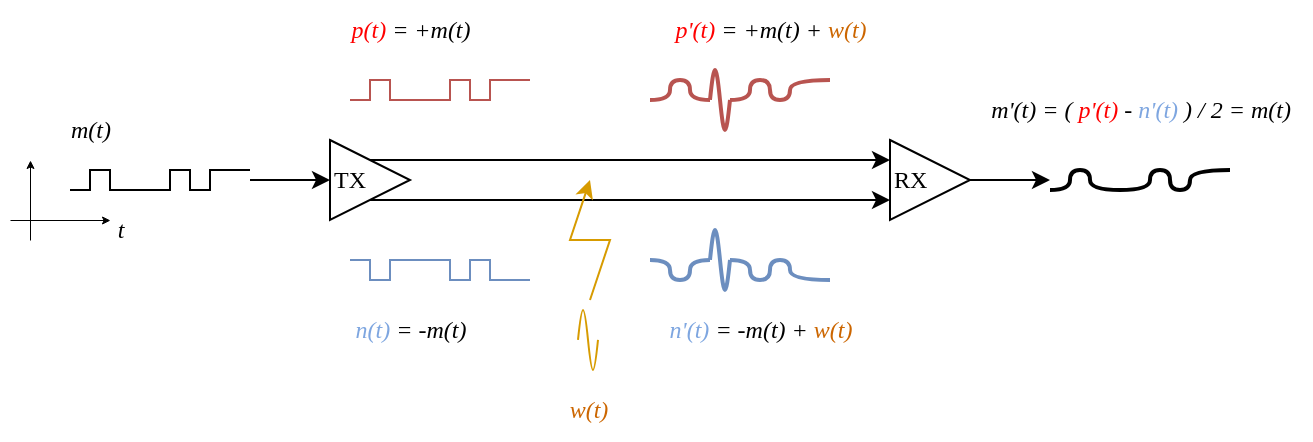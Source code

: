 <mxfile version="21.6.1" type="device">
  <diagram name="Page-1" id="0cv2G-S0-AO7ha8Dd1sW">
    <mxGraphModel dx="1247" dy="726" grid="1" gridSize="10" guides="1" tooltips="1" connect="1" arrows="1" fold="1" page="1" pageScale="1" pageWidth="827" pageHeight="1169" math="0" shadow="0">
      <root>
        <mxCell id="0" />
        <mxCell id="1" parent="0" />
        <mxCell id="WnI3qK_31gTjP33_6Msq-102" style="edgeStyle=orthogonalEdgeStyle;rounded=0;orthogonalLoop=1;jettySize=auto;html=1;exitX=0.5;exitY=0;exitDx=0;exitDy=0;entryX=0;entryY=0.25;entryDx=0;entryDy=0;fontFamily=Times New Roman;fontSize=12;fontColor=default;" edge="1" parent="1" source="WnI3qK_31gTjP33_6Msq-100" target="WnI3qK_31gTjP33_6Msq-101">
          <mxGeometry relative="1" as="geometry" />
        </mxCell>
        <mxCell id="WnI3qK_31gTjP33_6Msq-103" style="edgeStyle=orthogonalEdgeStyle;rounded=0;orthogonalLoop=1;jettySize=auto;html=1;exitX=0.5;exitY=1;exitDx=0;exitDy=0;entryX=0;entryY=0.75;entryDx=0;entryDy=0;fontFamily=Times New Roman;fontSize=12;fontColor=default;" edge="1" parent="1" source="WnI3qK_31gTjP33_6Msq-100" target="WnI3qK_31gTjP33_6Msq-101">
          <mxGeometry relative="1" as="geometry" />
        </mxCell>
        <mxCell id="WnI3qK_31gTjP33_6Msq-104" style="edgeStyle=orthogonalEdgeStyle;rounded=0;orthogonalLoop=1;jettySize=auto;html=1;exitX=0;exitY=0.5;exitDx=0;exitDy=0;fontFamily=Times New Roman;fontSize=12;fontColor=default;endArrow=none;endFill=0;startArrow=classic;startFill=1;" edge="1" parent="1" source="WnI3qK_31gTjP33_6Msq-100">
          <mxGeometry relative="1" as="geometry">
            <mxPoint x="240" y="300" as="targetPoint" />
          </mxGeometry>
        </mxCell>
        <mxCell id="WnI3qK_31gTjP33_6Msq-100" value="TX" style="triangle;whiteSpace=wrap;html=1;rounded=0;strokeColor=default;fontFamily=Times New Roman;fontSize=12;fontColor=default;fillColor=default;align=left;" vertex="1" parent="1">
          <mxGeometry x="280" y="280" width="40" height="40" as="geometry" />
        </mxCell>
        <mxCell id="WnI3qK_31gTjP33_6Msq-105" style="edgeStyle=orthogonalEdgeStyle;rounded=0;orthogonalLoop=1;jettySize=auto;html=1;exitX=1;exitY=0.5;exitDx=0;exitDy=0;fontFamily=Times New Roman;fontSize=12;fontColor=default;" edge="1" parent="1" source="WnI3qK_31gTjP33_6Msq-101">
          <mxGeometry relative="1" as="geometry">
            <mxPoint x="640" y="300" as="targetPoint" />
          </mxGeometry>
        </mxCell>
        <mxCell id="WnI3qK_31gTjP33_6Msq-101" value="RX" style="triangle;whiteSpace=wrap;html=1;rounded=0;strokeColor=default;fontFamily=Times New Roman;fontSize=12;fontColor=default;fillColor=default;align=left;" vertex="1" parent="1">
          <mxGeometry x="560" y="280" width="40" height="40" as="geometry" />
        </mxCell>
        <mxCell id="WnI3qK_31gTjP33_6Msq-106" value="" style="endArrow=none;html=1;rounded=0;fontFamily=Times New Roman;fontSize=12;fontColor=default;fillColor=#f8cecc;strokeColor=#b85450;" edge="1" parent="1">
          <mxGeometry width="50" height="50" relative="1" as="geometry">
            <mxPoint x="290" y="260" as="sourcePoint" />
            <mxPoint x="380" y="250" as="targetPoint" />
            <Array as="points">
              <mxPoint x="300" y="260" />
              <mxPoint x="300" y="250" />
              <mxPoint x="310" y="250" />
              <mxPoint x="310" y="260" />
              <mxPoint x="340" y="260" />
              <mxPoint x="340" y="250" />
              <mxPoint x="350" y="250" />
              <mxPoint x="350" y="260" />
              <mxPoint x="360" y="260" />
              <mxPoint x="360" y="250" />
            </Array>
          </mxGeometry>
        </mxCell>
        <mxCell id="WnI3qK_31gTjP33_6Msq-107" value="" style="endArrow=none;html=1;rounded=0;fontFamily=Times New Roman;fontSize=12;fontColor=default;fillColor=#dae8fc;strokeColor=#6c8ebf;" edge="1" parent="1">
          <mxGeometry width="50" height="50" relative="1" as="geometry">
            <mxPoint x="290" y="340" as="sourcePoint" />
            <mxPoint x="380" y="350" as="targetPoint" />
            <Array as="points">
              <mxPoint x="300" y="340" />
              <mxPoint x="300" y="350" />
              <mxPoint x="310" y="350" />
              <mxPoint x="310" y="340" />
              <mxPoint x="340" y="340" />
              <mxPoint x="340" y="350" />
              <mxPoint x="350" y="350" />
              <mxPoint x="350" y="340" />
              <mxPoint x="360" y="340" />
              <mxPoint x="360" y="350" />
            </Array>
          </mxGeometry>
        </mxCell>
        <mxCell id="WnI3qK_31gTjP33_6Msq-108" value="" style="endArrow=none;html=1;rounded=0;fontFamily=Times New Roman;fontSize=12;fontColor=default;" edge="1" parent="1">
          <mxGeometry width="50" height="50" relative="1" as="geometry">
            <mxPoint x="150" y="305" as="sourcePoint" />
            <mxPoint x="240" y="295" as="targetPoint" />
            <Array as="points">
              <mxPoint x="160" y="305" />
              <mxPoint x="160" y="295" />
              <mxPoint x="170" y="295" />
              <mxPoint x="170" y="305" />
              <mxPoint x="200" y="305" />
              <mxPoint x="200" y="295" />
              <mxPoint x="210" y="295" />
              <mxPoint x="210" y="305" />
              <mxPoint x="220" y="305" />
              <mxPoint x="220" y="295" />
            </Array>
          </mxGeometry>
        </mxCell>
        <mxCell id="WnI3qK_31gTjP33_6Msq-109" value="" style="endArrow=none;html=1;fontFamily=Times New Roman;fontSize=12;fontColor=default;curved=1;strokeWidth=2;" edge="1" parent="1">
          <mxGeometry width="50" height="50" relative="1" as="geometry">
            <mxPoint x="640" y="305" as="sourcePoint" />
            <mxPoint x="730" y="295" as="targetPoint" />
            <Array as="points">
              <mxPoint x="650" y="305" />
              <mxPoint x="650" y="295" />
              <mxPoint x="660" y="295" />
              <mxPoint x="660" y="305" />
              <mxPoint x="690" y="305" />
              <mxPoint x="690" y="295" />
              <mxPoint x="700" y="295" />
              <mxPoint x="700" y="305" />
              <mxPoint x="710" y="305" />
              <mxPoint x="710" y="295" />
            </Array>
          </mxGeometry>
        </mxCell>
        <mxCell id="WnI3qK_31gTjP33_6Msq-110" value="" style="endArrow=none;html=1;fontFamily=Times New Roman;fontSize=12;fontColor=default;fillColor=#f8cecc;strokeColor=#b85450;curved=1;strokeWidth=2;" edge="1" parent="1">
          <mxGeometry width="50" height="50" relative="1" as="geometry">
            <mxPoint x="480" y="260" as="sourcePoint" />
            <mxPoint x="530" y="250" as="targetPoint" />
            <Array as="points">
              <mxPoint x="490" y="260" />
              <mxPoint x="490" y="250" />
              <mxPoint x="500" y="250" />
              <mxPoint x="500" y="260" />
              <mxPoint x="510" y="260" />
              <mxPoint x="510" y="250" />
            </Array>
          </mxGeometry>
        </mxCell>
        <mxCell id="WnI3qK_31gTjP33_6Msq-111" value="" style="pointerEvents=1;verticalLabelPosition=bottom;shadow=0;dashed=0;align=center;html=1;verticalAlign=top;shape=mxgraph.electrical.waveforms.sine_wave;rounded=0;strokeColor=#b85450;fontFamily=Times New Roman;fontSize=12;fillColor=#f8cecc;connectable=0;strokeWidth=2;" vertex="1" parent="1">
          <mxGeometry x="470" y="240" width="10" height="40" as="geometry" />
        </mxCell>
        <mxCell id="WnI3qK_31gTjP33_6Msq-112" value="" style="endArrow=none;html=1;fontFamily=Times New Roman;fontSize=12;fontColor=default;fillColor=#f8cecc;strokeColor=#b85450;curved=1;strokeWidth=2;" edge="1" parent="1">
          <mxGeometry width="50" height="50" relative="1" as="geometry">
            <mxPoint x="440" y="260" as="sourcePoint" />
            <mxPoint x="470" y="260" as="targetPoint" />
            <Array as="points">
              <mxPoint x="450" y="260" />
              <mxPoint x="450" y="250" />
              <mxPoint x="460" y="250" />
              <mxPoint x="460" y="260" />
            </Array>
          </mxGeometry>
        </mxCell>
        <mxCell id="WnI3qK_31gTjP33_6Msq-113" value="" style="endArrow=none;html=1;fontFamily=Times New Roman;fontSize=12;fontColor=default;fillColor=#dae8fc;strokeColor=#6c8ebf;curved=1;strokeWidth=2;" edge="1" parent="1">
          <mxGeometry width="50" height="50" relative="1" as="geometry">
            <mxPoint x="480" y="340" as="sourcePoint" />
            <mxPoint x="530" y="350" as="targetPoint" />
            <Array as="points">
              <mxPoint x="490" y="340" />
              <mxPoint x="490" y="350" />
              <mxPoint x="500" y="350" />
              <mxPoint x="500" y="340" />
              <mxPoint x="510" y="340" />
              <mxPoint x="510" y="350" />
            </Array>
          </mxGeometry>
        </mxCell>
        <mxCell id="WnI3qK_31gTjP33_6Msq-114" value="" style="endArrow=none;html=1;fontFamily=Times New Roman;fontSize=12;fontColor=default;fillColor=#dae8fc;strokeColor=#6c8ebf;curved=1;strokeWidth=2;" edge="1" parent="1">
          <mxGeometry width="50" height="50" relative="1" as="geometry">
            <mxPoint x="440" y="340" as="sourcePoint" />
            <mxPoint x="470" y="340" as="targetPoint" />
            <Array as="points">
              <mxPoint x="450" y="340" />
              <mxPoint x="450" y="350" />
              <mxPoint x="460" y="350" />
              <mxPoint x="460" y="340" />
            </Array>
          </mxGeometry>
        </mxCell>
        <mxCell id="WnI3qK_31gTjP33_6Msq-115" value="" style="pointerEvents=1;verticalLabelPosition=bottom;shadow=0;dashed=0;align=center;html=1;verticalAlign=top;shape=mxgraph.electrical.waveforms.sine_wave;rounded=0;strokeColor=#6c8ebf;fontFamily=Times New Roman;fontSize=12;fillColor=#dae8fc;connectable=0;strokeWidth=2;" vertex="1" parent="1">
          <mxGeometry x="470" y="320" width="10" height="40" as="geometry" />
        </mxCell>
        <mxCell id="WnI3qK_31gTjP33_6Msq-116" value="" style="endArrow=classic;html=1;rounded=0;fontFamily=Times New Roman;fontSize=12;fontColor=default;fillColor=#ffe6cc;strokeColor=#d79b00;" edge="1" parent="1">
          <mxGeometry width="50" height="50" relative="1" as="geometry">
            <mxPoint x="410" y="360" as="sourcePoint" />
            <mxPoint x="410" y="300" as="targetPoint" />
            <Array as="points">
              <mxPoint x="420" y="330" />
              <mxPoint x="400" y="330" />
            </Array>
          </mxGeometry>
        </mxCell>
        <mxCell id="WnI3qK_31gTjP33_6Msq-117" value="" style="pointerEvents=1;verticalLabelPosition=bottom;shadow=0;dashed=0;align=center;html=1;verticalAlign=top;shape=mxgraph.electrical.waveforms.sine_wave;rounded=0;strokeColor=#d79b00;fontFamily=Times New Roman;fontSize=12;fillColor=#ffe6cc;connectable=0;strokeWidth=1;" vertex="1" parent="1">
          <mxGeometry x="404" y="360" width="10" height="40" as="geometry" />
        </mxCell>
        <mxCell id="WnI3qK_31gTjP33_6Msq-118" value="&lt;i&gt;m(t)&lt;/i&gt;" style="text;html=1;align=center;verticalAlign=middle;resizable=0;points=[];autosize=1;strokeColor=none;fillColor=none;fontSize=12;fontFamily=Times New Roman;fontColor=default;" vertex="1" parent="1">
          <mxGeometry x="140" y="260" width="40" height="30" as="geometry" />
        </mxCell>
        <mxCell id="WnI3qK_31gTjP33_6Msq-119" value="&lt;i&gt;&lt;font color=&quot;#ff0000&quot;&gt;p(t)&amp;nbsp;&lt;/font&gt;= +m(t)&lt;/i&gt;" style="text;html=1;align=center;verticalAlign=middle;resizable=0;points=[];autosize=1;strokeColor=none;fillColor=none;fontSize=12;fontFamily=Times New Roman;fontColor=default;" vertex="1" parent="1">
          <mxGeometry x="280" y="210" width="80" height="30" as="geometry" />
        </mxCell>
        <mxCell id="WnI3qK_31gTjP33_6Msq-120" value="&lt;i&gt;&lt;font color=&quot;#7ea6e0&quot;&gt;n(t)&amp;nbsp;&lt;/font&gt;= -m(t)&lt;/i&gt;" style="text;html=1;align=center;verticalAlign=middle;resizable=0;points=[];autosize=1;strokeColor=none;fillColor=none;fontSize=12;fontFamily=Times New Roman;fontColor=default;" vertex="1" parent="1">
          <mxGeometry x="280" y="360" width="80" height="30" as="geometry" />
        </mxCell>
        <mxCell id="WnI3qK_31gTjP33_6Msq-121" value="&lt;i&gt;&lt;font color=&quot;#ff0000&quot;&gt;p&#39;(t)&amp;nbsp;&lt;/font&gt;= +m(t) + &lt;font color=&quot;#cc6600&quot;&gt;w(t)&lt;/font&gt;&lt;/i&gt;" style="text;html=1;align=center;verticalAlign=middle;resizable=0;points=[];autosize=1;strokeColor=none;fillColor=none;fontSize=12;fontFamily=Times New Roman;fontColor=default;" vertex="1" parent="1">
          <mxGeometry x="440" y="210" width="120" height="30" as="geometry" />
        </mxCell>
        <mxCell id="WnI3qK_31gTjP33_6Msq-122" value="&lt;i&gt;&lt;font color=&quot;#7ea6e0&quot;&gt;n&#39;(t)&lt;/font&gt;&lt;font color=&quot;#ff0000&quot;&gt;&amp;nbsp;&lt;/font&gt;= -m(t) + &lt;font color=&quot;#cc6600&quot;&gt;w(t)&lt;/font&gt;&lt;/i&gt;" style="text;html=1;align=center;verticalAlign=middle;resizable=0;points=[];autosize=1;strokeColor=none;fillColor=none;fontSize=12;fontFamily=Times New Roman;fontColor=default;" vertex="1" parent="1">
          <mxGeometry x="440" y="360" width="110" height="30" as="geometry" />
        </mxCell>
        <mxCell id="WnI3qK_31gTjP33_6Msq-123" value="&lt;i&gt;&lt;font color=&quot;#cc6600&quot;&gt;w(t)&lt;/font&gt;&lt;/i&gt;" style="text;html=1;align=center;verticalAlign=middle;resizable=0;points=[];autosize=1;strokeColor=none;fillColor=none;fontSize=12;fontFamily=Times New Roman;fontColor=default;" vertex="1" parent="1">
          <mxGeometry x="389" y="400" width="40" height="30" as="geometry" />
        </mxCell>
        <mxCell id="WnI3qK_31gTjP33_6Msq-124" value="&lt;i&gt;m&#39;(t) = (&amp;nbsp;&lt;font color=&quot;#ff0000&quot;&gt;p&#39;(t)&lt;/font&gt; - &lt;font color=&quot;#7ea6e0&quot;&gt;n&#39;(t)&amp;nbsp;&lt;/font&gt;) / 2 = m(t)&lt;/i&gt;" style="text;html=1;align=center;verticalAlign=middle;resizable=0;points=[];autosize=1;strokeColor=none;fillColor=none;fontSize=12;fontFamily=Times New Roman;fontColor=default;" vertex="1" parent="1">
          <mxGeometry x="600" y="250" width="170" height="30" as="geometry" />
        </mxCell>
        <mxCell id="WnI3qK_31gTjP33_6Msq-126" value="" style="endArrow=classic;html=1;rounded=0;fontFamily=Times New Roman;fontSize=12;fontColor=default;startSize=6;endSize=3;strokeWidth=0.5;" edge="1" parent="1">
          <mxGeometry width="50" height="50" relative="1" as="geometry">
            <mxPoint x="130" y="330" as="sourcePoint" />
            <mxPoint x="130" y="290" as="targetPoint" />
          </mxGeometry>
        </mxCell>
        <mxCell id="WnI3qK_31gTjP33_6Msq-127" value="" style="endArrow=classic;html=1;rounded=0;fontFamily=Times New Roman;fontSize=12;fontColor=default;startSize=6;endSize=3;strokeWidth=0.5;" edge="1" parent="1">
          <mxGeometry width="50" height="50" relative="1" as="geometry">
            <mxPoint x="120" y="320" as="sourcePoint" />
            <mxPoint x="170" y="320" as="targetPoint" />
          </mxGeometry>
        </mxCell>
        <mxCell id="WnI3qK_31gTjP33_6Msq-128" value="&lt;i&gt;t&lt;/i&gt;" style="text;html=1;align=center;verticalAlign=middle;resizable=0;points=[];autosize=1;strokeColor=none;fillColor=none;fontSize=12;fontFamily=Times New Roman;fontColor=default;" vertex="1" parent="1">
          <mxGeometry x="160" y="310" width="30" height="30" as="geometry" />
        </mxCell>
      </root>
    </mxGraphModel>
  </diagram>
</mxfile>
